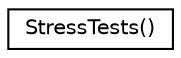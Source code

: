 digraph G
{
  edge [fontname="Helvetica",fontsize="10",labelfontname="Helvetica",labelfontsize="10"];
  node [fontname="Helvetica",fontsize="10",shape=record];
  rankdir="LR";
  Node1 [label="StressTests()",height=0.2,width=0.4,color="black", fillcolor="white", style="filled",URL="$interface_stress_tests_07_08.html"];
}
